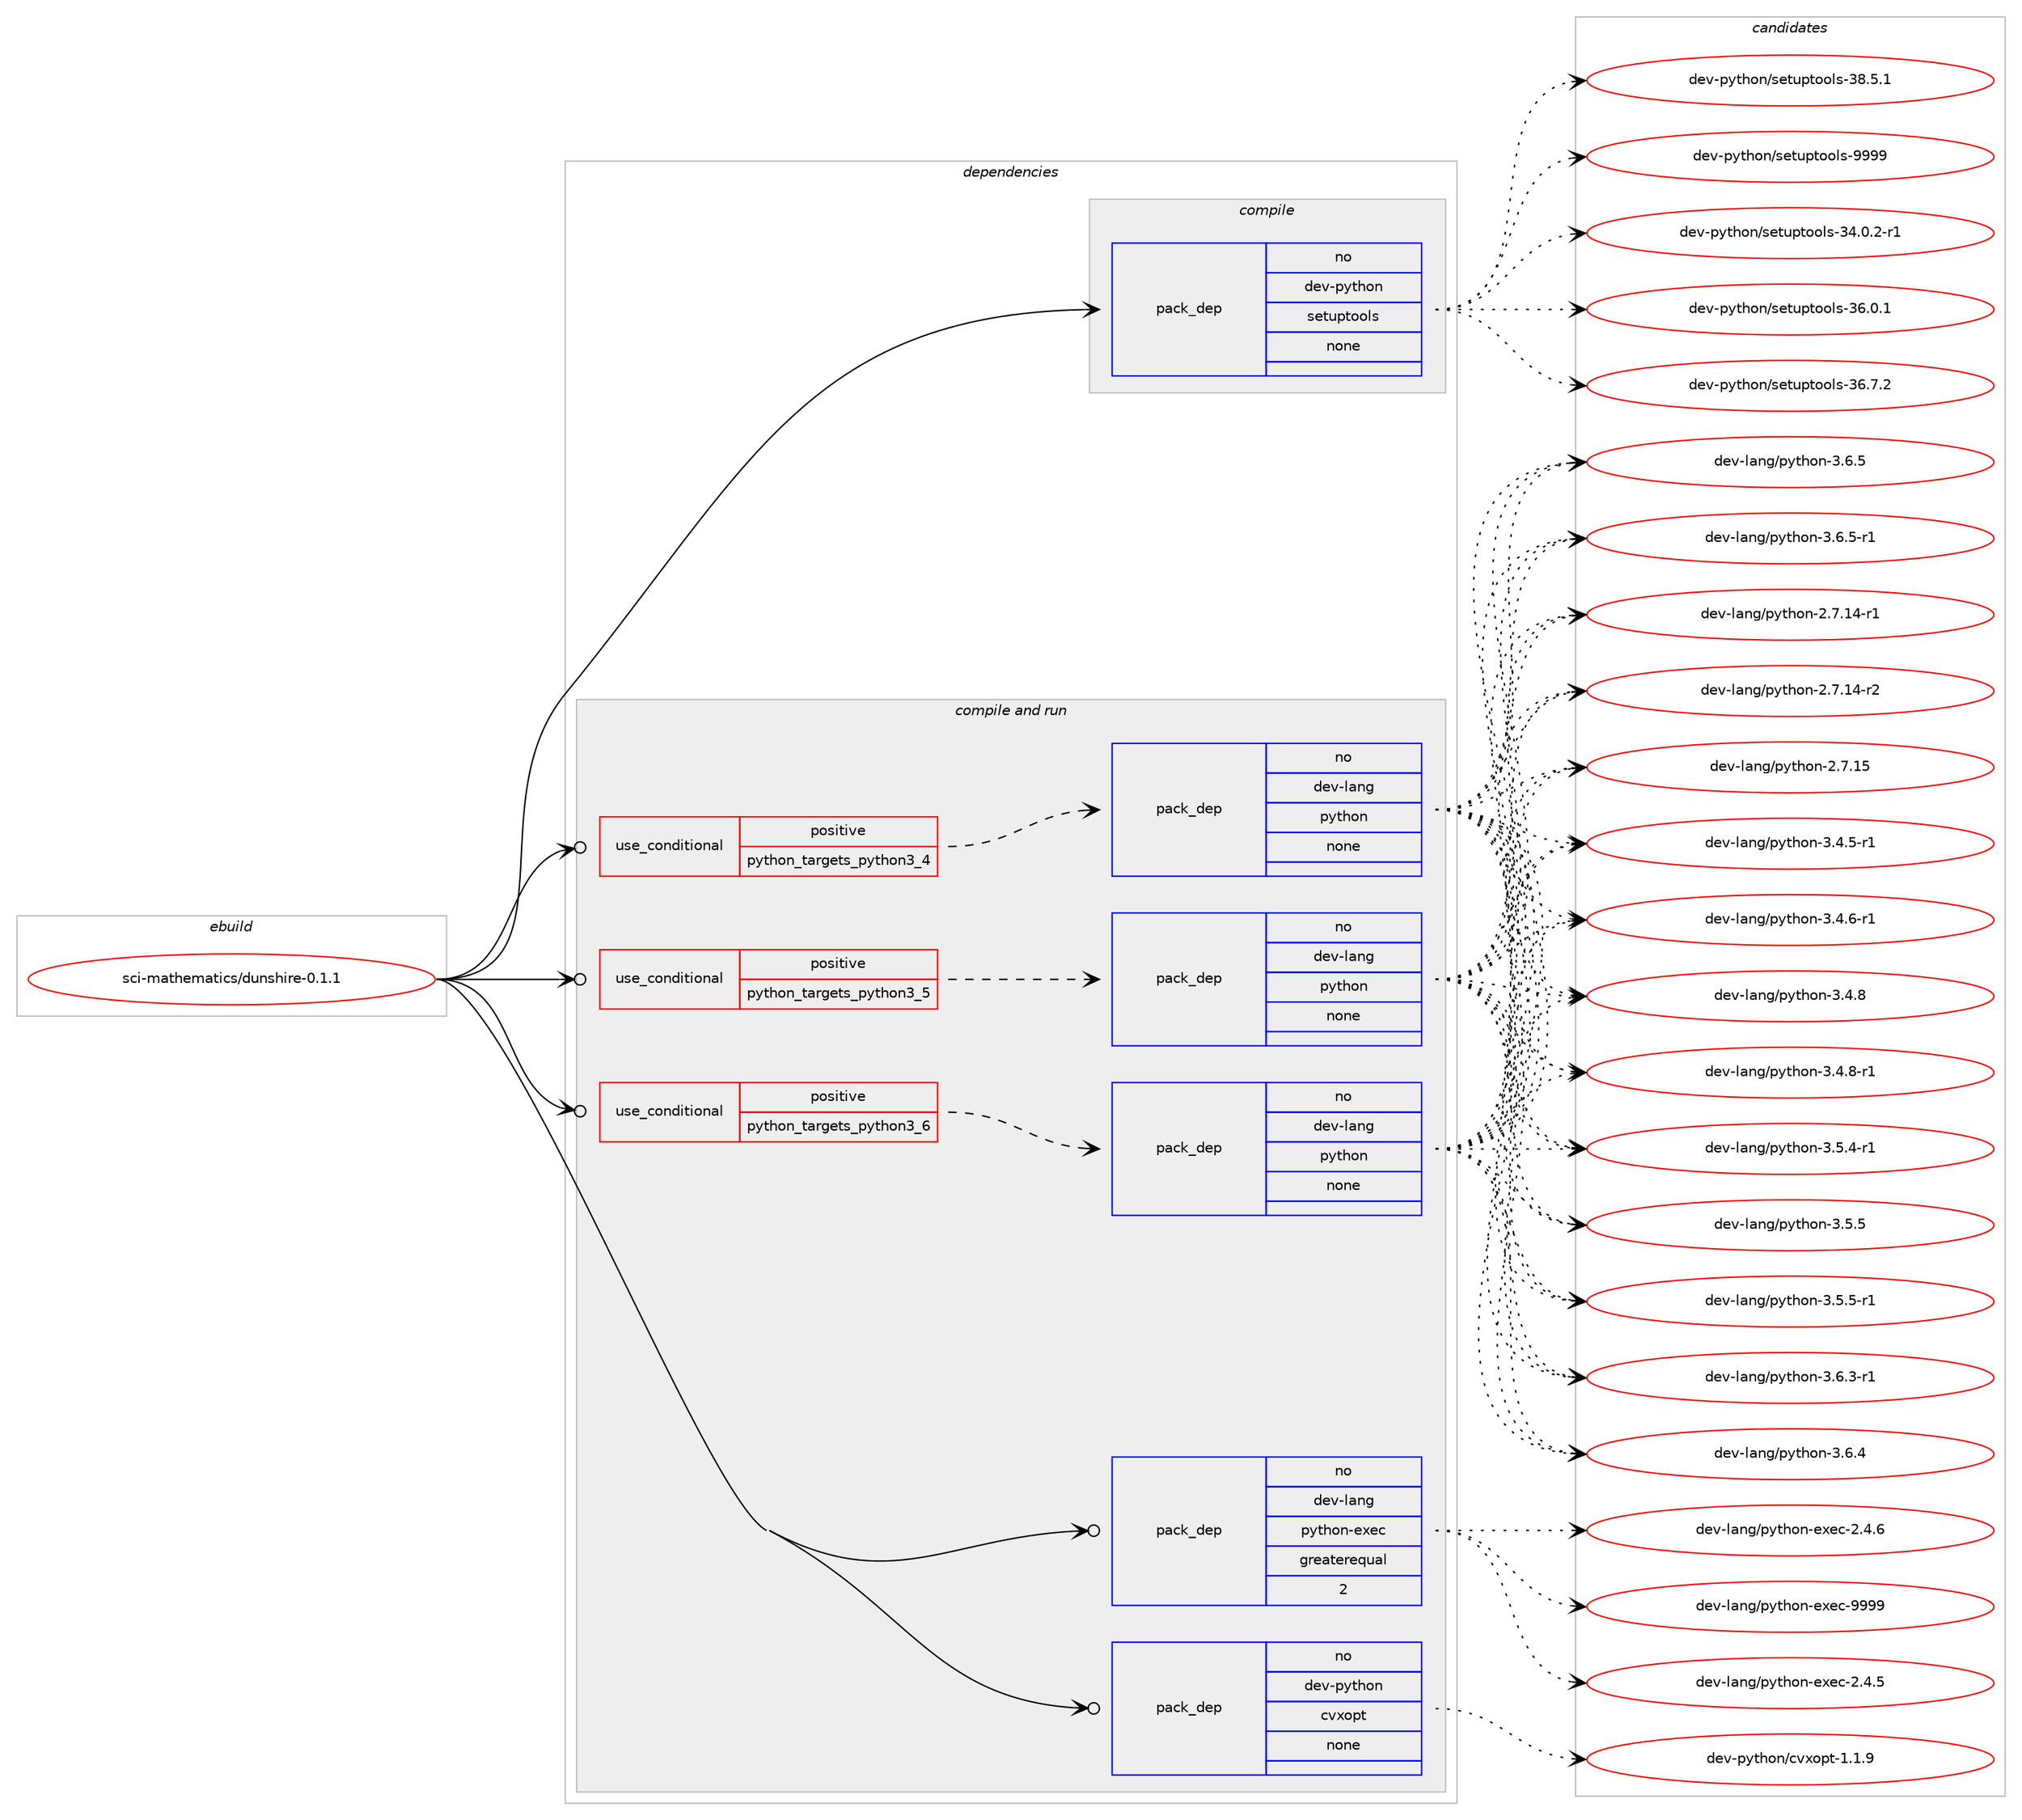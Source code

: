 digraph prolog {

# *************
# Graph options
# *************

newrank=true;
concentrate=true;
compound=true;
graph [rankdir=LR,fontname=Helvetica,fontsize=10,ranksep=1.5];#, ranksep=2.5, nodesep=0.2];
edge  [arrowhead=vee];
node  [fontname=Helvetica,fontsize=10];

# **********
# The ebuild
# **********

subgraph cluster_leftcol {
color=gray;
rank=same;
label=<<i>ebuild</i>>;
id [label="sci-mathematics/dunshire-0.1.1", color=red, width=4, href="../sci-mathematics/dunshire-0.1.1.svg"];
}

# ****************
# The dependencies
# ****************

subgraph cluster_midcol {
color=gray;
label=<<i>dependencies</i>>;
subgraph cluster_compile {
fillcolor="#eeeeee";
style=filled;
label=<<i>compile</i>>;
subgraph pack2085 {
dependency2978 [label=<<TABLE BORDER="0" CELLBORDER="1" CELLSPACING="0" CELLPADDING="4" WIDTH="220"><TR><TD ROWSPAN="6" CELLPADDING="30">pack_dep</TD></TR><TR><TD WIDTH="110">no</TD></TR><TR><TD>dev-python</TD></TR><TR><TD>setuptools</TD></TR><TR><TD>none</TD></TR><TR><TD></TD></TR></TABLE>>, shape=none, color=blue];
}
id:e -> dependency2978:w [weight=20,style="solid",arrowhead="vee"];
}
subgraph cluster_compileandrun {
fillcolor="#eeeeee";
style=filled;
label=<<i>compile and run</i>>;
subgraph cond851 {
dependency2979 [label=<<TABLE BORDER="0" CELLBORDER="1" CELLSPACING="0" CELLPADDING="4"><TR><TD ROWSPAN="3" CELLPADDING="10">use_conditional</TD></TR><TR><TD>positive</TD></TR><TR><TD>python_targets_python3_4</TD></TR></TABLE>>, shape=none, color=red];
subgraph pack2086 {
dependency2980 [label=<<TABLE BORDER="0" CELLBORDER="1" CELLSPACING="0" CELLPADDING="4" WIDTH="220"><TR><TD ROWSPAN="6" CELLPADDING="30">pack_dep</TD></TR><TR><TD WIDTH="110">no</TD></TR><TR><TD>dev-lang</TD></TR><TR><TD>python</TD></TR><TR><TD>none</TD></TR><TR><TD></TD></TR></TABLE>>, shape=none, color=blue];
}
dependency2979:e -> dependency2980:w [weight=20,style="dashed",arrowhead="vee"];
}
id:e -> dependency2979:w [weight=20,style="solid",arrowhead="odotvee"];
subgraph cond852 {
dependency2981 [label=<<TABLE BORDER="0" CELLBORDER="1" CELLSPACING="0" CELLPADDING="4"><TR><TD ROWSPAN="3" CELLPADDING="10">use_conditional</TD></TR><TR><TD>positive</TD></TR><TR><TD>python_targets_python3_5</TD></TR></TABLE>>, shape=none, color=red];
subgraph pack2087 {
dependency2982 [label=<<TABLE BORDER="0" CELLBORDER="1" CELLSPACING="0" CELLPADDING="4" WIDTH="220"><TR><TD ROWSPAN="6" CELLPADDING="30">pack_dep</TD></TR><TR><TD WIDTH="110">no</TD></TR><TR><TD>dev-lang</TD></TR><TR><TD>python</TD></TR><TR><TD>none</TD></TR><TR><TD></TD></TR></TABLE>>, shape=none, color=blue];
}
dependency2981:e -> dependency2982:w [weight=20,style="dashed",arrowhead="vee"];
}
id:e -> dependency2981:w [weight=20,style="solid",arrowhead="odotvee"];
subgraph cond853 {
dependency2983 [label=<<TABLE BORDER="0" CELLBORDER="1" CELLSPACING="0" CELLPADDING="4"><TR><TD ROWSPAN="3" CELLPADDING="10">use_conditional</TD></TR><TR><TD>positive</TD></TR><TR><TD>python_targets_python3_6</TD></TR></TABLE>>, shape=none, color=red];
subgraph pack2088 {
dependency2984 [label=<<TABLE BORDER="0" CELLBORDER="1" CELLSPACING="0" CELLPADDING="4" WIDTH="220"><TR><TD ROWSPAN="6" CELLPADDING="30">pack_dep</TD></TR><TR><TD WIDTH="110">no</TD></TR><TR><TD>dev-lang</TD></TR><TR><TD>python</TD></TR><TR><TD>none</TD></TR><TR><TD></TD></TR></TABLE>>, shape=none, color=blue];
}
dependency2983:e -> dependency2984:w [weight=20,style="dashed",arrowhead="vee"];
}
id:e -> dependency2983:w [weight=20,style="solid",arrowhead="odotvee"];
subgraph pack2089 {
dependency2985 [label=<<TABLE BORDER="0" CELLBORDER="1" CELLSPACING="0" CELLPADDING="4" WIDTH="220"><TR><TD ROWSPAN="6" CELLPADDING="30">pack_dep</TD></TR><TR><TD WIDTH="110">no</TD></TR><TR><TD>dev-lang</TD></TR><TR><TD>python-exec</TD></TR><TR><TD>greaterequal</TD></TR><TR><TD>2</TD></TR></TABLE>>, shape=none, color=blue];
}
id:e -> dependency2985:w [weight=20,style="solid",arrowhead="odotvee"];
subgraph pack2090 {
dependency2986 [label=<<TABLE BORDER="0" CELLBORDER="1" CELLSPACING="0" CELLPADDING="4" WIDTH="220"><TR><TD ROWSPAN="6" CELLPADDING="30">pack_dep</TD></TR><TR><TD WIDTH="110">no</TD></TR><TR><TD>dev-python</TD></TR><TR><TD>cvxopt</TD></TR><TR><TD>none</TD></TR><TR><TD></TD></TR></TABLE>>, shape=none, color=blue];
}
id:e -> dependency2986:w [weight=20,style="solid",arrowhead="odotvee"];
}
subgraph cluster_run {
fillcolor="#eeeeee";
style=filled;
label=<<i>run</i>>;
}
}

# **************
# The candidates
# **************

subgraph cluster_choices {
rank=same;
color=gray;
label=<<i>candidates</i>>;

subgraph choice2085 {
color=black;
nodesep=1;
choice1001011184511212111610411111047115101116117112116111111108115455152464846504511449 [label="dev-python/setuptools-34.0.2-r1", color=red, width=4,href="../dev-python/setuptools-34.0.2-r1.svg"];
choice100101118451121211161041111104711510111611711211611111110811545515446484649 [label="dev-python/setuptools-36.0.1", color=red, width=4,href="../dev-python/setuptools-36.0.1.svg"];
choice100101118451121211161041111104711510111611711211611111110811545515446554650 [label="dev-python/setuptools-36.7.2", color=red, width=4,href="../dev-python/setuptools-36.7.2.svg"];
choice100101118451121211161041111104711510111611711211611111110811545515646534649 [label="dev-python/setuptools-38.5.1", color=red, width=4,href="../dev-python/setuptools-38.5.1.svg"];
choice10010111845112121116104111110471151011161171121161111111081154557575757 [label="dev-python/setuptools-9999", color=red, width=4,href="../dev-python/setuptools-9999.svg"];
dependency2978:e -> choice1001011184511212111610411111047115101116117112116111111108115455152464846504511449:w [style=dotted,weight="100"];
dependency2978:e -> choice100101118451121211161041111104711510111611711211611111110811545515446484649:w [style=dotted,weight="100"];
dependency2978:e -> choice100101118451121211161041111104711510111611711211611111110811545515446554650:w [style=dotted,weight="100"];
dependency2978:e -> choice100101118451121211161041111104711510111611711211611111110811545515646534649:w [style=dotted,weight="100"];
dependency2978:e -> choice10010111845112121116104111110471151011161171121161111111081154557575757:w [style=dotted,weight="100"];
}
subgraph choice2086 {
color=black;
nodesep=1;
choice100101118451089711010347112121116104111110455046554649524511449 [label="dev-lang/python-2.7.14-r1", color=red, width=4,href="../dev-lang/python-2.7.14-r1.svg"];
choice100101118451089711010347112121116104111110455046554649524511450 [label="dev-lang/python-2.7.14-r2", color=red, width=4,href="../dev-lang/python-2.7.14-r2.svg"];
choice10010111845108971101034711212111610411111045504655464953 [label="dev-lang/python-2.7.15", color=red, width=4,href="../dev-lang/python-2.7.15.svg"];
choice1001011184510897110103471121211161041111104551465246534511449 [label="dev-lang/python-3.4.5-r1", color=red, width=4,href="../dev-lang/python-3.4.5-r1.svg"];
choice1001011184510897110103471121211161041111104551465246544511449 [label="dev-lang/python-3.4.6-r1", color=red, width=4,href="../dev-lang/python-3.4.6-r1.svg"];
choice100101118451089711010347112121116104111110455146524656 [label="dev-lang/python-3.4.8", color=red, width=4,href="../dev-lang/python-3.4.8.svg"];
choice1001011184510897110103471121211161041111104551465246564511449 [label="dev-lang/python-3.4.8-r1", color=red, width=4,href="../dev-lang/python-3.4.8-r1.svg"];
choice1001011184510897110103471121211161041111104551465346524511449 [label="dev-lang/python-3.5.4-r1", color=red, width=4,href="../dev-lang/python-3.5.4-r1.svg"];
choice100101118451089711010347112121116104111110455146534653 [label="dev-lang/python-3.5.5", color=red, width=4,href="../dev-lang/python-3.5.5.svg"];
choice1001011184510897110103471121211161041111104551465346534511449 [label="dev-lang/python-3.5.5-r1", color=red, width=4,href="../dev-lang/python-3.5.5-r1.svg"];
choice1001011184510897110103471121211161041111104551465446514511449 [label="dev-lang/python-3.6.3-r1", color=red, width=4,href="../dev-lang/python-3.6.3-r1.svg"];
choice100101118451089711010347112121116104111110455146544652 [label="dev-lang/python-3.6.4", color=red, width=4,href="../dev-lang/python-3.6.4.svg"];
choice100101118451089711010347112121116104111110455146544653 [label="dev-lang/python-3.6.5", color=red, width=4,href="../dev-lang/python-3.6.5.svg"];
choice1001011184510897110103471121211161041111104551465446534511449 [label="dev-lang/python-3.6.5-r1", color=red, width=4,href="../dev-lang/python-3.6.5-r1.svg"];
dependency2980:e -> choice100101118451089711010347112121116104111110455046554649524511449:w [style=dotted,weight="100"];
dependency2980:e -> choice100101118451089711010347112121116104111110455046554649524511450:w [style=dotted,weight="100"];
dependency2980:e -> choice10010111845108971101034711212111610411111045504655464953:w [style=dotted,weight="100"];
dependency2980:e -> choice1001011184510897110103471121211161041111104551465246534511449:w [style=dotted,weight="100"];
dependency2980:e -> choice1001011184510897110103471121211161041111104551465246544511449:w [style=dotted,weight="100"];
dependency2980:e -> choice100101118451089711010347112121116104111110455146524656:w [style=dotted,weight="100"];
dependency2980:e -> choice1001011184510897110103471121211161041111104551465246564511449:w [style=dotted,weight="100"];
dependency2980:e -> choice1001011184510897110103471121211161041111104551465346524511449:w [style=dotted,weight="100"];
dependency2980:e -> choice100101118451089711010347112121116104111110455146534653:w [style=dotted,weight="100"];
dependency2980:e -> choice1001011184510897110103471121211161041111104551465346534511449:w [style=dotted,weight="100"];
dependency2980:e -> choice1001011184510897110103471121211161041111104551465446514511449:w [style=dotted,weight="100"];
dependency2980:e -> choice100101118451089711010347112121116104111110455146544652:w [style=dotted,weight="100"];
dependency2980:e -> choice100101118451089711010347112121116104111110455146544653:w [style=dotted,weight="100"];
dependency2980:e -> choice1001011184510897110103471121211161041111104551465446534511449:w [style=dotted,weight="100"];
}
subgraph choice2087 {
color=black;
nodesep=1;
choice100101118451089711010347112121116104111110455046554649524511449 [label="dev-lang/python-2.7.14-r1", color=red, width=4,href="../dev-lang/python-2.7.14-r1.svg"];
choice100101118451089711010347112121116104111110455046554649524511450 [label="dev-lang/python-2.7.14-r2", color=red, width=4,href="../dev-lang/python-2.7.14-r2.svg"];
choice10010111845108971101034711212111610411111045504655464953 [label="dev-lang/python-2.7.15", color=red, width=4,href="../dev-lang/python-2.7.15.svg"];
choice1001011184510897110103471121211161041111104551465246534511449 [label="dev-lang/python-3.4.5-r1", color=red, width=4,href="../dev-lang/python-3.4.5-r1.svg"];
choice1001011184510897110103471121211161041111104551465246544511449 [label="dev-lang/python-3.4.6-r1", color=red, width=4,href="../dev-lang/python-3.4.6-r1.svg"];
choice100101118451089711010347112121116104111110455146524656 [label="dev-lang/python-3.4.8", color=red, width=4,href="../dev-lang/python-3.4.8.svg"];
choice1001011184510897110103471121211161041111104551465246564511449 [label="dev-lang/python-3.4.8-r1", color=red, width=4,href="../dev-lang/python-3.4.8-r1.svg"];
choice1001011184510897110103471121211161041111104551465346524511449 [label="dev-lang/python-3.5.4-r1", color=red, width=4,href="../dev-lang/python-3.5.4-r1.svg"];
choice100101118451089711010347112121116104111110455146534653 [label="dev-lang/python-3.5.5", color=red, width=4,href="../dev-lang/python-3.5.5.svg"];
choice1001011184510897110103471121211161041111104551465346534511449 [label="dev-lang/python-3.5.5-r1", color=red, width=4,href="../dev-lang/python-3.5.5-r1.svg"];
choice1001011184510897110103471121211161041111104551465446514511449 [label="dev-lang/python-3.6.3-r1", color=red, width=4,href="../dev-lang/python-3.6.3-r1.svg"];
choice100101118451089711010347112121116104111110455146544652 [label="dev-lang/python-3.6.4", color=red, width=4,href="../dev-lang/python-3.6.4.svg"];
choice100101118451089711010347112121116104111110455146544653 [label="dev-lang/python-3.6.5", color=red, width=4,href="../dev-lang/python-3.6.5.svg"];
choice1001011184510897110103471121211161041111104551465446534511449 [label="dev-lang/python-3.6.5-r1", color=red, width=4,href="../dev-lang/python-3.6.5-r1.svg"];
dependency2982:e -> choice100101118451089711010347112121116104111110455046554649524511449:w [style=dotted,weight="100"];
dependency2982:e -> choice100101118451089711010347112121116104111110455046554649524511450:w [style=dotted,weight="100"];
dependency2982:e -> choice10010111845108971101034711212111610411111045504655464953:w [style=dotted,weight="100"];
dependency2982:e -> choice1001011184510897110103471121211161041111104551465246534511449:w [style=dotted,weight="100"];
dependency2982:e -> choice1001011184510897110103471121211161041111104551465246544511449:w [style=dotted,weight="100"];
dependency2982:e -> choice100101118451089711010347112121116104111110455146524656:w [style=dotted,weight="100"];
dependency2982:e -> choice1001011184510897110103471121211161041111104551465246564511449:w [style=dotted,weight="100"];
dependency2982:e -> choice1001011184510897110103471121211161041111104551465346524511449:w [style=dotted,weight="100"];
dependency2982:e -> choice100101118451089711010347112121116104111110455146534653:w [style=dotted,weight="100"];
dependency2982:e -> choice1001011184510897110103471121211161041111104551465346534511449:w [style=dotted,weight="100"];
dependency2982:e -> choice1001011184510897110103471121211161041111104551465446514511449:w [style=dotted,weight="100"];
dependency2982:e -> choice100101118451089711010347112121116104111110455146544652:w [style=dotted,weight="100"];
dependency2982:e -> choice100101118451089711010347112121116104111110455146544653:w [style=dotted,weight="100"];
dependency2982:e -> choice1001011184510897110103471121211161041111104551465446534511449:w [style=dotted,weight="100"];
}
subgraph choice2088 {
color=black;
nodesep=1;
choice100101118451089711010347112121116104111110455046554649524511449 [label="dev-lang/python-2.7.14-r1", color=red, width=4,href="../dev-lang/python-2.7.14-r1.svg"];
choice100101118451089711010347112121116104111110455046554649524511450 [label="dev-lang/python-2.7.14-r2", color=red, width=4,href="../dev-lang/python-2.7.14-r2.svg"];
choice10010111845108971101034711212111610411111045504655464953 [label="dev-lang/python-2.7.15", color=red, width=4,href="../dev-lang/python-2.7.15.svg"];
choice1001011184510897110103471121211161041111104551465246534511449 [label="dev-lang/python-3.4.5-r1", color=red, width=4,href="../dev-lang/python-3.4.5-r1.svg"];
choice1001011184510897110103471121211161041111104551465246544511449 [label="dev-lang/python-3.4.6-r1", color=red, width=4,href="../dev-lang/python-3.4.6-r1.svg"];
choice100101118451089711010347112121116104111110455146524656 [label="dev-lang/python-3.4.8", color=red, width=4,href="../dev-lang/python-3.4.8.svg"];
choice1001011184510897110103471121211161041111104551465246564511449 [label="dev-lang/python-3.4.8-r1", color=red, width=4,href="../dev-lang/python-3.4.8-r1.svg"];
choice1001011184510897110103471121211161041111104551465346524511449 [label="dev-lang/python-3.5.4-r1", color=red, width=4,href="../dev-lang/python-3.5.4-r1.svg"];
choice100101118451089711010347112121116104111110455146534653 [label="dev-lang/python-3.5.5", color=red, width=4,href="../dev-lang/python-3.5.5.svg"];
choice1001011184510897110103471121211161041111104551465346534511449 [label="dev-lang/python-3.5.5-r1", color=red, width=4,href="../dev-lang/python-3.5.5-r1.svg"];
choice1001011184510897110103471121211161041111104551465446514511449 [label="dev-lang/python-3.6.3-r1", color=red, width=4,href="../dev-lang/python-3.6.3-r1.svg"];
choice100101118451089711010347112121116104111110455146544652 [label="dev-lang/python-3.6.4", color=red, width=4,href="../dev-lang/python-3.6.4.svg"];
choice100101118451089711010347112121116104111110455146544653 [label="dev-lang/python-3.6.5", color=red, width=4,href="../dev-lang/python-3.6.5.svg"];
choice1001011184510897110103471121211161041111104551465446534511449 [label="dev-lang/python-3.6.5-r1", color=red, width=4,href="../dev-lang/python-3.6.5-r1.svg"];
dependency2984:e -> choice100101118451089711010347112121116104111110455046554649524511449:w [style=dotted,weight="100"];
dependency2984:e -> choice100101118451089711010347112121116104111110455046554649524511450:w [style=dotted,weight="100"];
dependency2984:e -> choice10010111845108971101034711212111610411111045504655464953:w [style=dotted,weight="100"];
dependency2984:e -> choice1001011184510897110103471121211161041111104551465246534511449:w [style=dotted,weight="100"];
dependency2984:e -> choice1001011184510897110103471121211161041111104551465246544511449:w [style=dotted,weight="100"];
dependency2984:e -> choice100101118451089711010347112121116104111110455146524656:w [style=dotted,weight="100"];
dependency2984:e -> choice1001011184510897110103471121211161041111104551465246564511449:w [style=dotted,weight="100"];
dependency2984:e -> choice1001011184510897110103471121211161041111104551465346524511449:w [style=dotted,weight="100"];
dependency2984:e -> choice100101118451089711010347112121116104111110455146534653:w [style=dotted,weight="100"];
dependency2984:e -> choice1001011184510897110103471121211161041111104551465346534511449:w [style=dotted,weight="100"];
dependency2984:e -> choice1001011184510897110103471121211161041111104551465446514511449:w [style=dotted,weight="100"];
dependency2984:e -> choice100101118451089711010347112121116104111110455146544652:w [style=dotted,weight="100"];
dependency2984:e -> choice100101118451089711010347112121116104111110455146544653:w [style=dotted,weight="100"];
dependency2984:e -> choice1001011184510897110103471121211161041111104551465446534511449:w [style=dotted,weight="100"];
}
subgraph choice2089 {
color=black;
nodesep=1;
choice1001011184510897110103471121211161041111104510112010199455046524653 [label="dev-lang/python-exec-2.4.5", color=red, width=4,href="../dev-lang/python-exec-2.4.5.svg"];
choice1001011184510897110103471121211161041111104510112010199455046524654 [label="dev-lang/python-exec-2.4.6", color=red, width=4,href="../dev-lang/python-exec-2.4.6.svg"];
choice10010111845108971101034711212111610411111045101120101994557575757 [label="dev-lang/python-exec-9999", color=red, width=4,href="../dev-lang/python-exec-9999.svg"];
dependency2985:e -> choice1001011184510897110103471121211161041111104510112010199455046524653:w [style=dotted,weight="100"];
dependency2985:e -> choice1001011184510897110103471121211161041111104510112010199455046524654:w [style=dotted,weight="100"];
dependency2985:e -> choice10010111845108971101034711212111610411111045101120101994557575757:w [style=dotted,weight="100"];
}
subgraph choice2090 {
color=black;
nodesep=1;
choice100101118451121211161041111104799118120111112116454946494657 [label="dev-python/cvxopt-1.1.9", color=red, width=4,href="../dev-python/cvxopt-1.1.9.svg"];
dependency2986:e -> choice100101118451121211161041111104799118120111112116454946494657:w [style=dotted,weight="100"];
}
}

}
